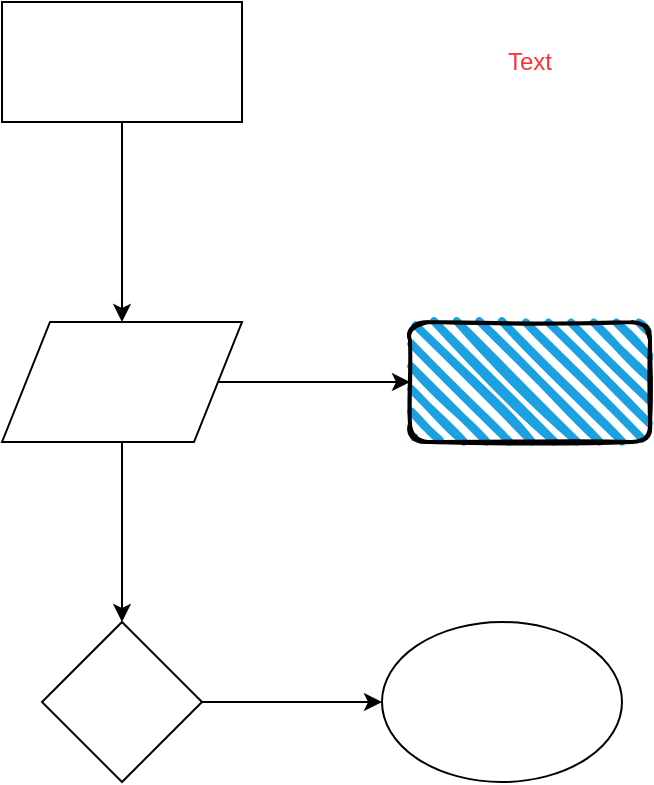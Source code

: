 <mxfile version="13.4.8" type="github">
  <diagram id="cXSmEnkO7xllJLYyho7A" name="第 1 页">
    <mxGraphModel dx="796" dy="425" grid="1" gridSize="10" guides="1" tooltips="1" connect="1" arrows="1" fold="1" page="1" pageScale="1" pageWidth="827" pageHeight="1169" math="0" shadow="0">
      <root>
        <mxCell id="0" />
        <mxCell id="1" parent="0" />
        <mxCell id="23nW0zLonvN0042iozTC-11" value="" style="edgeStyle=orthogonalEdgeStyle;rounded=0;orthogonalLoop=1;jettySize=auto;html=1;" edge="1" parent="1" source="23nW0zLonvN0042iozTC-1" target="23nW0zLonvN0042iozTC-2">
          <mxGeometry relative="1" as="geometry" />
        </mxCell>
        <mxCell id="23nW0zLonvN0042iozTC-1" value="" style="rounded=0;whiteSpace=wrap;html=1;" vertex="1" parent="1">
          <mxGeometry x="150" y="260" width="120" height="60" as="geometry" />
        </mxCell>
        <mxCell id="23nW0zLonvN0042iozTC-6" value="" style="edgeStyle=orthogonalEdgeStyle;rounded=0;orthogonalLoop=1;jettySize=auto;html=1;" edge="1" parent="1" source="23nW0zLonvN0042iozTC-2" target="23nW0zLonvN0042iozTC-3">
          <mxGeometry relative="1" as="geometry" />
        </mxCell>
        <mxCell id="23nW0zLonvN0042iozTC-13" value="" style="edgeStyle=orthogonalEdgeStyle;rounded=0;orthogonalLoop=1;jettySize=auto;html=1;" edge="1" parent="1" source="23nW0zLonvN0042iozTC-2" target="23nW0zLonvN0042iozTC-12">
          <mxGeometry relative="1" as="geometry" />
        </mxCell>
        <mxCell id="23nW0zLonvN0042iozTC-2" value="" style="shape=parallelogram;perimeter=parallelogramPerimeter;whiteSpace=wrap;html=1;" vertex="1" parent="1">
          <mxGeometry x="150" y="420" width="120" height="60" as="geometry" />
        </mxCell>
        <mxCell id="23nW0zLonvN0042iozTC-9" value="" style="edgeStyle=orthogonalEdgeStyle;rounded=0;orthogonalLoop=1;jettySize=auto;html=1;" edge="1" parent="1" source="23nW0zLonvN0042iozTC-3" target="23nW0zLonvN0042iozTC-8">
          <mxGeometry relative="1" as="geometry" />
        </mxCell>
        <mxCell id="23nW0zLonvN0042iozTC-3" value="" style="rhombus;whiteSpace=wrap;html=1;" vertex="1" parent="1">
          <mxGeometry x="170" y="570" width="80" height="80" as="geometry" />
        </mxCell>
        <mxCell id="23nW0zLonvN0042iozTC-8" value="" style="ellipse;whiteSpace=wrap;html=1;" vertex="1" parent="1">
          <mxGeometry x="340" y="570" width="120" height="80" as="geometry" />
        </mxCell>
        <mxCell id="23nW0zLonvN0042iozTC-10" value="&lt;font color=&quot;#ff3333&quot;&gt;Text&lt;/font&gt;" style="text;html=1;strokeColor=none;fillColor=none;align=center;verticalAlign=middle;whiteSpace=wrap;rounded=0;" vertex="1" parent="1">
          <mxGeometry x="394" y="280" width="40" height="20" as="geometry" />
        </mxCell>
        <mxCell id="23nW0zLonvN0042iozTC-12" value="" style="rounded=1;whiteSpace=wrap;html=1;strokeWidth=2;fillWeight=4;hachureGap=8;hachureAngle=45;fillColor=#1ba1e2;sketch=1;" vertex="1" parent="1">
          <mxGeometry x="354" y="420" width="120" height="60" as="geometry" />
        </mxCell>
      </root>
    </mxGraphModel>
  </diagram>
</mxfile>
